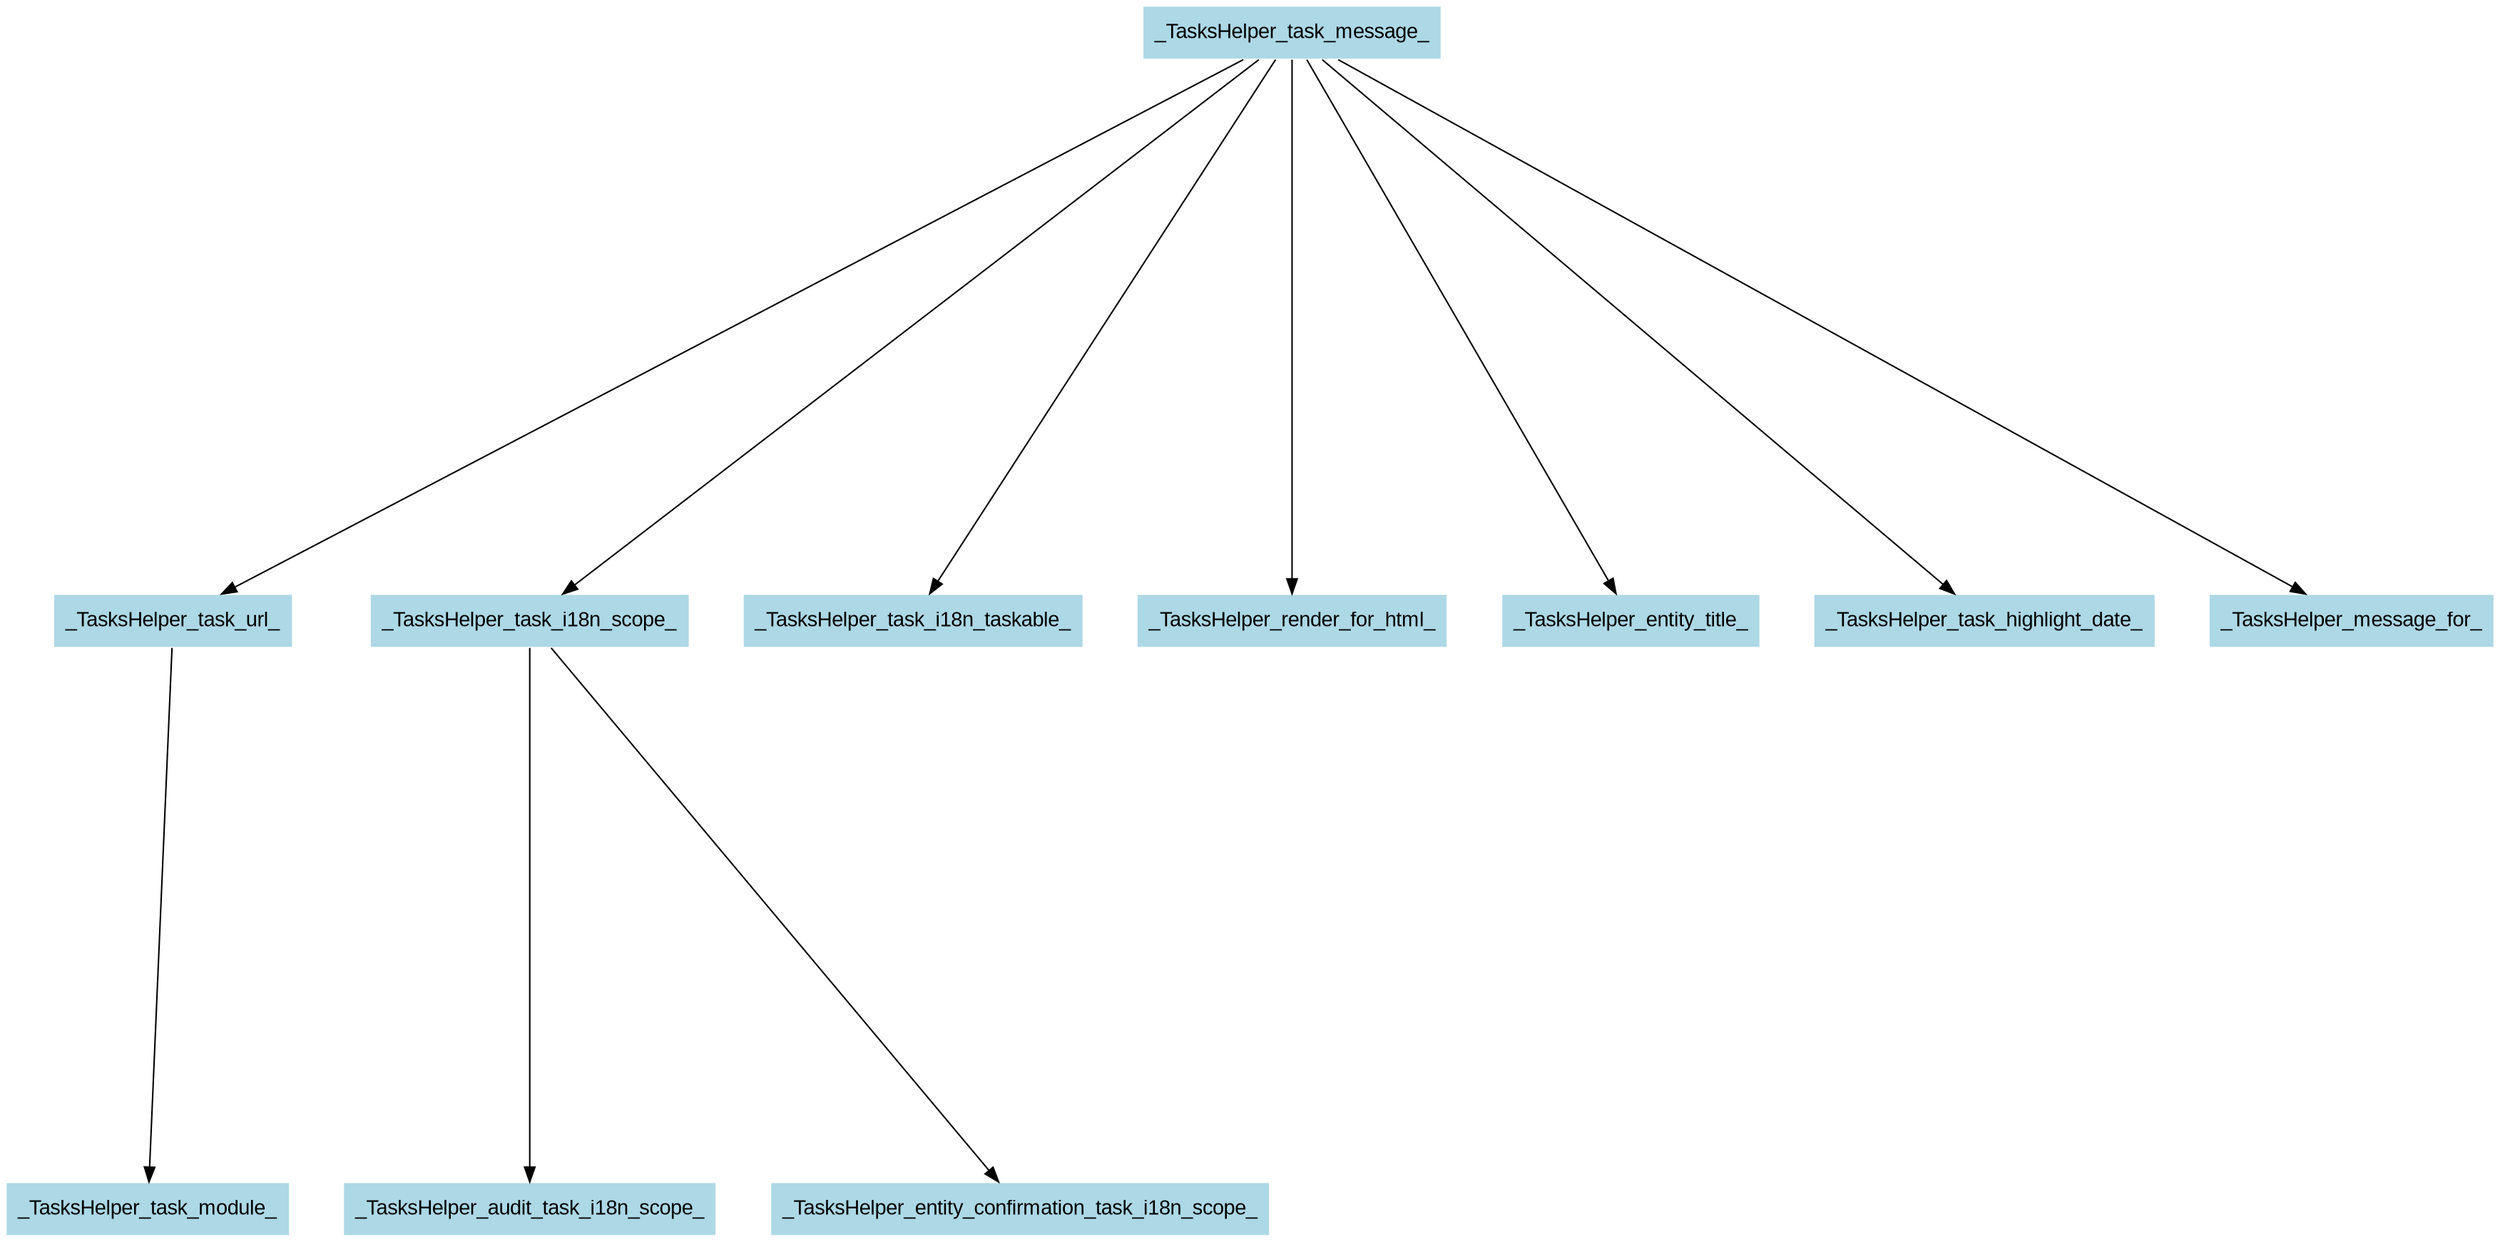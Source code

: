 digraph CallGraph {
ranksep=5;
nodesep=0.5;
node [fontname=Arial];
edge [fontname=Arial];
_TasksHelper_task_message_ -> _TasksHelper_task_url_;
_TasksHelper_task_message_ [shape=box, style=filled, fillcolor=lightblue  , color=white];
_TasksHelper_task_url_ [shape=box, style=filled, fillcolor=lightblue  , color=white];
_TasksHelper_task_message_ -> _TasksHelper_task_i18n_scope_;
_TasksHelper_task_i18n_scope_ [shape=box, style=filled, fillcolor=lightblue  , color=white];
_TasksHelper_task_message_ -> _TasksHelper_task_i18n_taskable_;
_TasksHelper_task_i18n_taskable_ [shape=box, style=filled, fillcolor=lightblue  , color=white];
_TasksHelper_task_message_ -> _TasksHelper_render_for_html_;
_TasksHelper_render_for_html_ [shape=box, style=filled, fillcolor=lightblue  , color=white];
_TasksHelper_task_message_ -> _TasksHelper_entity_title_;
_TasksHelper_entity_title_ [shape=box, style=filled, fillcolor=lightblue  , color=white];
_TasksHelper_task_message_ -> _TasksHelper_task_highlight_date_;
_TasksHelper_task_highlight_date_ [shape=box, style=filled, fillcolor=lightblue  , color=white];
_TasksHelper_task_message_ -> _TasksHelper_message_for_;
_TasksHelper_message_for_ [shape=box, style=filled, fillcolor=lightblue  , color=white];
_TasksHelper_task_url_ -> _TasksHelper_task_module_;
_TasksHelper_task_module_ [shape=box, style=filled, fillcolor=lightblue  , color=white];
_TasksHelper_task_i18n_scope_ -> _TasksHelper_audit_task_i18n_scope_;
_TasksHelper_audit_task_i18n_scope_ [shape=box, style=filled, fillcolor=lightblue  , color=white];
_TasksHelper_task_i18n_scope_ -> _TasksHelper_entity_confirmation_task_i18n_scope_;
_TasksHelper_entity_confirmation_task_i18n_scope_ [shape=box, style=filled, fillcolor=lightblue  , color=white];
}
